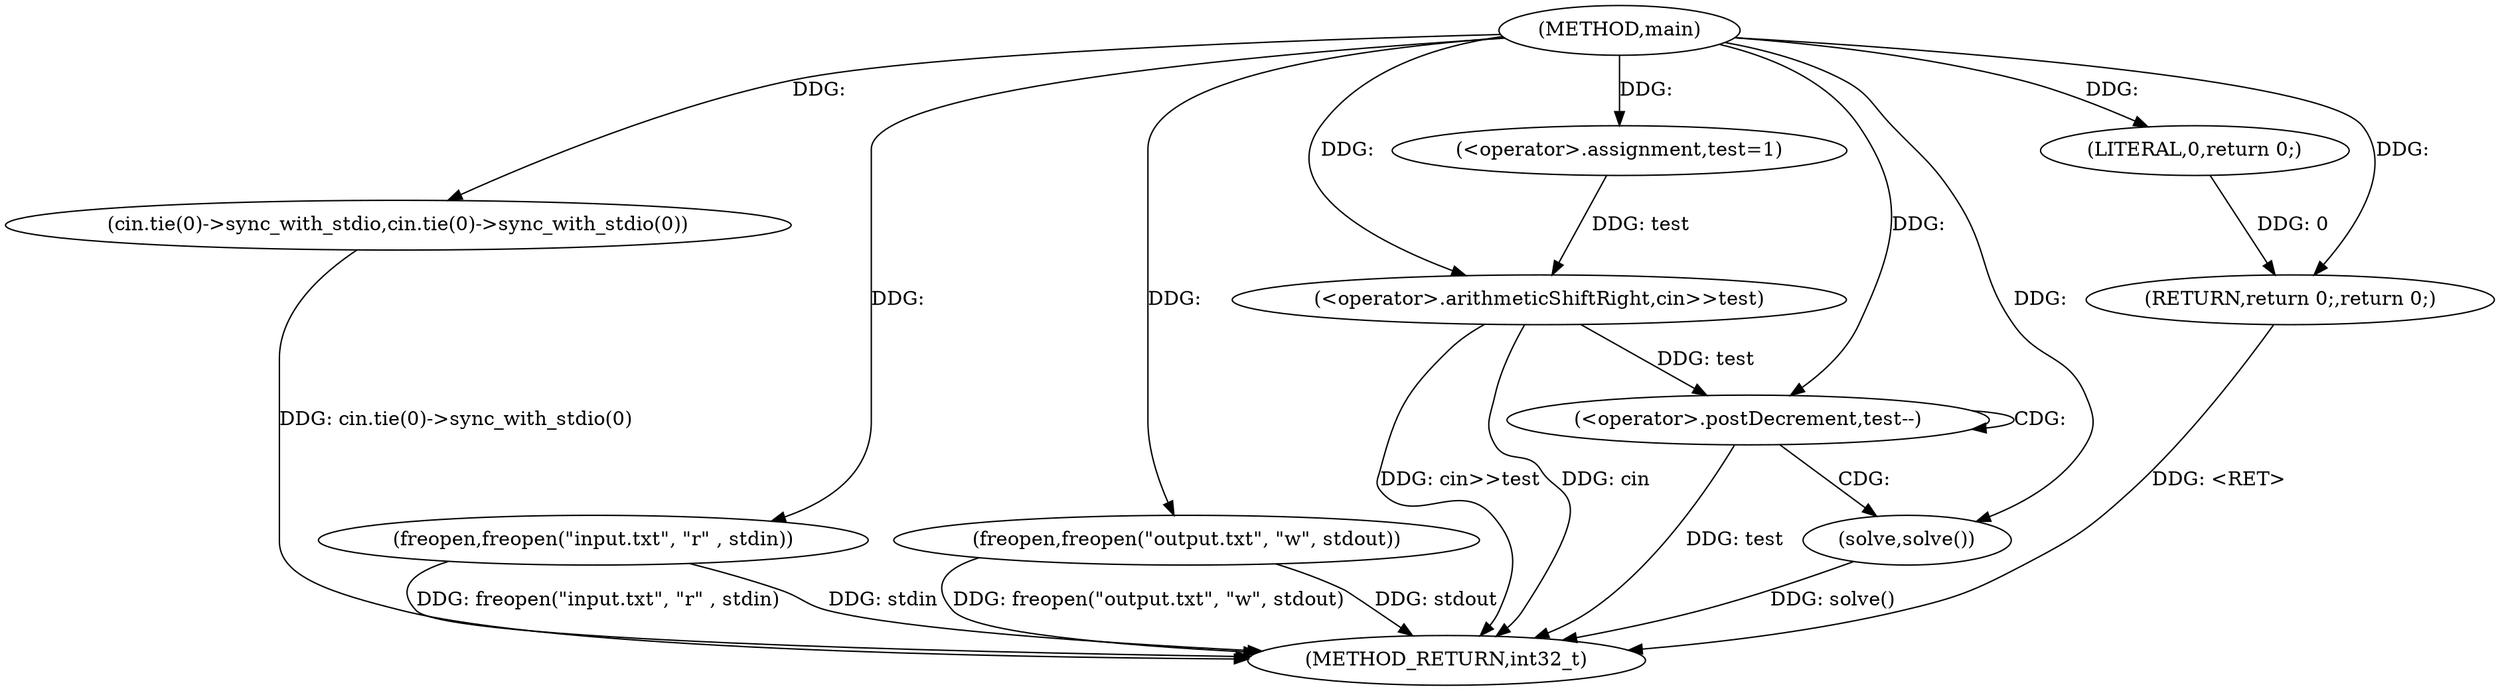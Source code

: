digraph "main" {  
"1000410" [label = "(METHOD,main)" ]
"1000436" [label = "(METHOD_RETURN,int32_t)" ]
"1000412" [label = "(cin.tie(0)->sync_with_stdio,cin.tie(0)->sync_with_stdio(0))" ]
"1000414" [label = "(freopen,freopen(\"input.txt\", \"r\" , stdin))" ]
"1000418" [label = "(freopen,freopen(\"output.txt\", \"w\", stdout))" ]
"1000423" [label = "(<operator>.assignment,test=1)" ]
"1000426" [label = "(<operator>.arithmeticShiftRight,cin>>test)" ]
"1000434" [label = "(RETURN,return 0;,return 0;)" ]
"1000430" [label = "(<operator>.postDecrement,test--)" ]
"1000435" [label = "(LITERAL,0,return 0;)" ]
"1000433" [label = "(solve,solve())" ]
  "1000434" -> "1000436"  [ label = "DDG: <RET>"] 
  "1000412" -> "1000436"  [ label = "DDG: cin.tie(0)->sync_with_stdio(0)"] 
  "1000414" -> "1000436"  [ label = "DDG: freopen(\"input.txt\", \"r\" , stdin)"] 
  "1000418" -> "1000436"  [ label = "DDG: freopen(\"output.txt\", \"w\", stdout)"] 
  "1000426" -> "1000436"  [ label = "DDG: cin>>test"] 
  "1000430" -> "1000436"  [ label = "DDG: test"] 
  "1000433" -> "1000436"  [ label = "DDG: solve()"] 
  "1000414" -> "1000436"  [ label = "DDG: stdin"] 
  "1000426" -> "1000436"  [ label = "DDG: cin"] 
  "1000418" -> "1000436"  [ label = "DDG: stdout"] 
  "1000410" -> "1000423"  [ label = "DDG: "] 
  "1000435" -> "1000434"  [ label = "DDG: 0"] 
  "1000410" -> "1000434"  [ label = "DDG: "] 
  "1000410" -> "1000412"  [ label = "DDG: "] 
  "1000410" -> "1000414"  [ label = "DDG: "] 
  "1000410" -> "1000418"  [ label = "DDG: "] 
  "1000410" -> "1000426"  [ label = "DDG: "] 
  "1000423" -> "1000426"  [ label = "DDG: test"] 
  "1000410" -> "1000435"  [ label = "DDG: "] 
  "1000426" -> "1000430"  [ label = "DDG: test"] 
  "1000410" -> "1000430"  [ label = "DDG: "] 
  "1000410" -> "1000433"  [ label = "DDG: "] 
  "1000430" -> "1000430"  [ label = "CDG: "] 
  "1000430" -> "1000433"  [ label = "CDG: "] 
}

